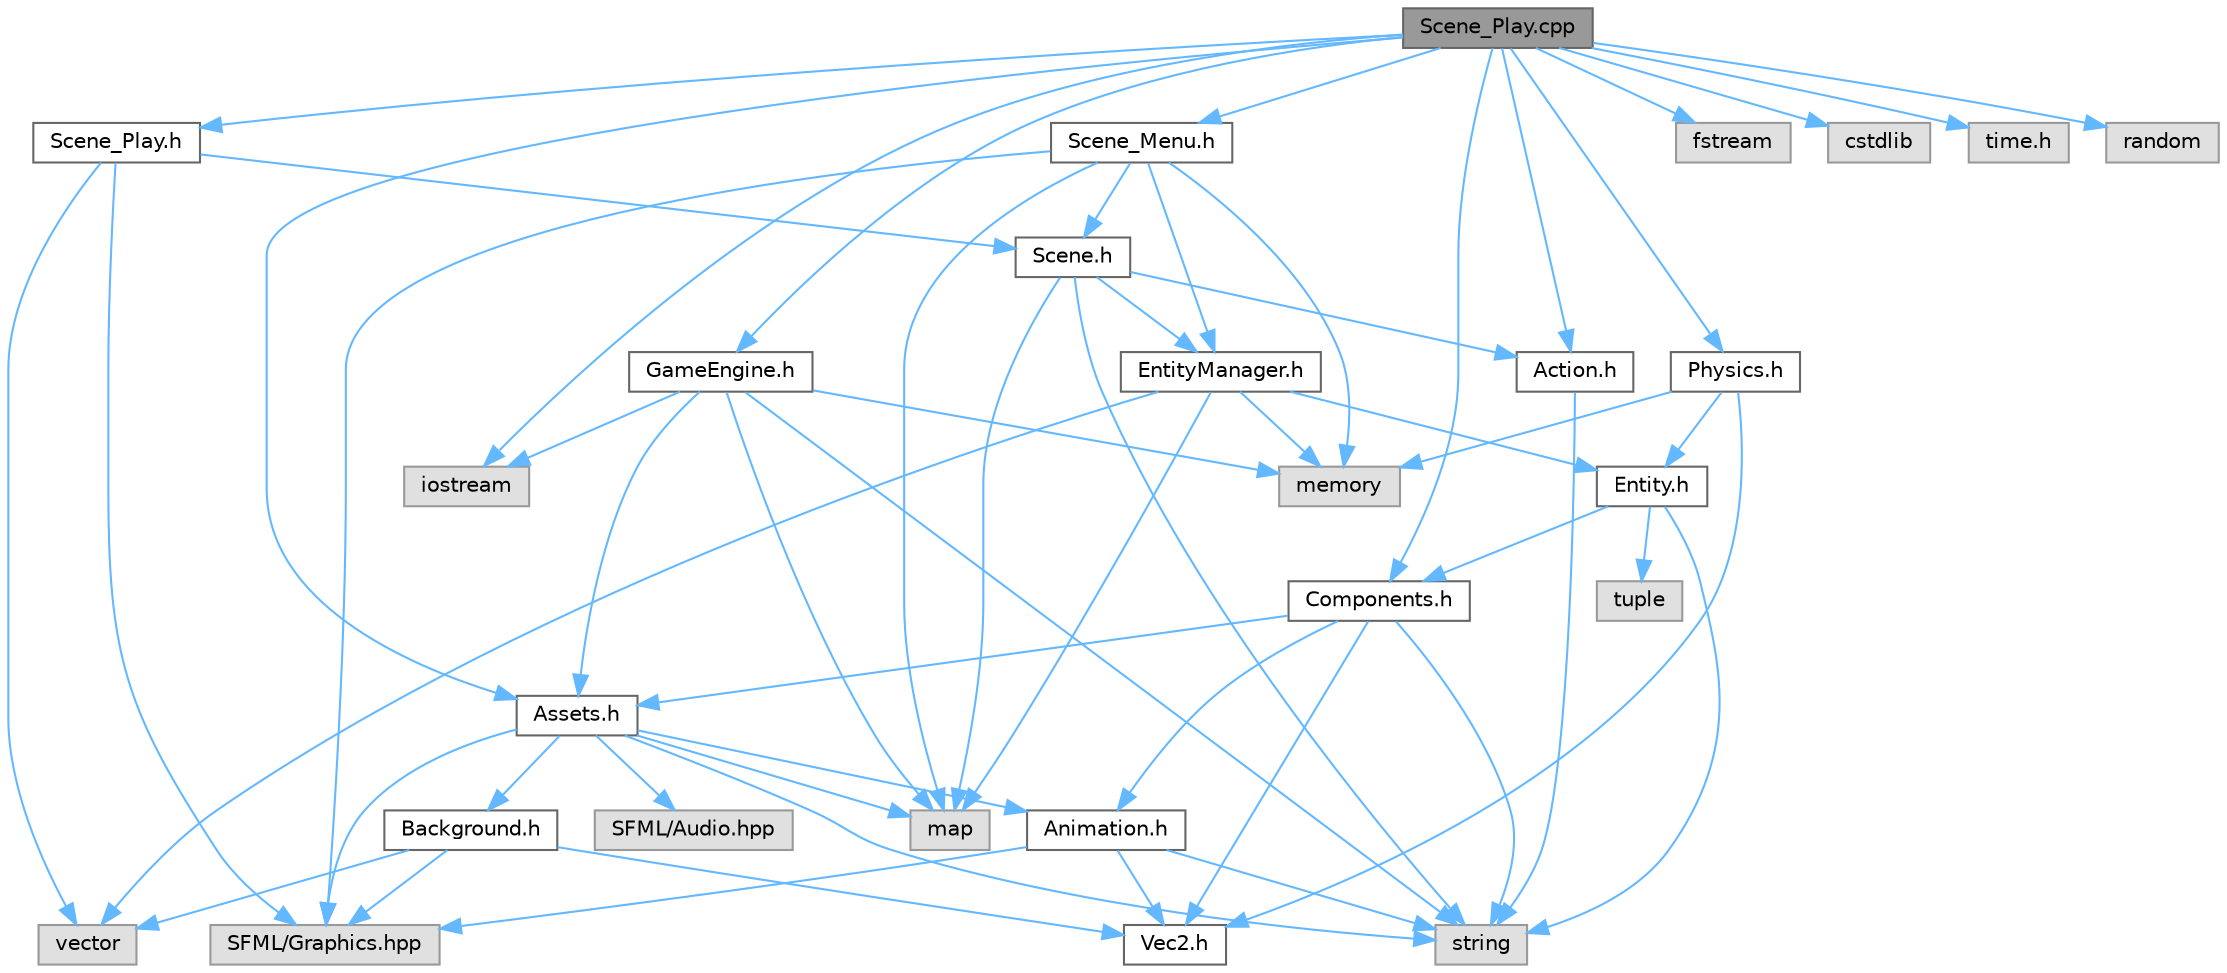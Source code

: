 digraph "Scene_Play.cpp"
{
 // LATEX_PDF_SIZE
  bgcolor="transparent";
  edge [fontname=Helvetica,fontsize=10,labelfontname=Helvetica,labelfontsize=10];
  node [fontname=Helvetica,fontsize=10,shape=box,height=0.2,width=0.4];
  Node1 [id="Node000001",label="Scene_Play.cpp",height=0.2,width=0.4,color="gray40", fillcolor="grey60", style="filled", fontcolor="black",tooltip=" "];
  Node1 -> Node2 [id="edge57_Node000001_Node000002",color="steelblue1",style="solid",tooltip=" "];
  Node2 [id="Node000002",label="Scene_Play.h",height=0.2,width=0.4,color="grey40", fillcolor="white", style="filled",URL="$_scene___play_8h.html",tooltip=" "];
  Node2 -> Node3 [id="edge58_Node000002_Node000003",color="steelblue1",style="solid",tooltip=" "];
  Node3 [id="Node000003",label="Scene.h",height=0.2,width=0.4,color="grey40", fillcolor="white", style="filled",URL="$_scene_8h.html",tooltip=" "];
  Node3 -> Node4 [id="edge59_Node000003_Node000004",color="steelblue1",style="solid",tooltip=" "];
  Node4 [id="Node000004",label="map",height=0.2,width=0.4,color="grey60", fillcolor="#E0E0E0", style="filled",tooltip=" "];
  Node3 -> Node5 [id="edge60_Node000003_Node000005",color="steelblue1",style="solid",tooltip=" "];
  Node5 [id="Node000005",label="string",height=0.2,width=0.4,color="grey60", fillcolor="#E0E0E0", style="filled",tooltip=" "];
  Node3 -> Node6 [id="edge61_Node000003_Node000006",color="steelblue1",style="solid",tooltip=" "];
  Node6 [id="Node000006",label="Action.h",height=0.2,width=0.4,color="grey40", fillcolor="white", style="filled",URL="$_action_8h.html",tooltip=" "];
  Node6 -> Node5 [id="edge62_Node000006_Node000005",color="steelblue1",style="solid",tooltip=" "];
  Node3 -> Node7 [id="edge63_Node000003_Node000007",color="steelblue1",style="solid",tooltip=" "];
  Node7 [id="Node000007",label="EntityManager.h",height=0.2,width=0.4,color="grey40", fillcolor="white", style="filled",URL="$_entity_manager_8h.html",tooltip=" "];
  Node7 -> Node8 [id="edge64_Node000007_Node000008",color="steelblue1",style="solid",tooltip=" "];
  Node8 [id="Node000008",label="vector",height=0.2,width=0.4,color="grey60", fillcolor="#E0E0E0", style="filled",tooltip=" "];
  Node7 -> Node9 [id="edge65_Node000007_Node000009",color="steelblue1",style="solid",tooltip=" "];
  Node9 [id="Node000009",label="memory",height=0.2,width=0.4,color="grey60", fillcolor="#E0E0E0", style="filled",tooltip=" "];
  Node7 -> Node4 [id="edge66_Node000007_Node000004",color="steelblue1",style="solid",tooltip=" "];
  Node7 -> Node10 [id="edge67_Node000007_Node000010",color="steelblue1",style="solid",tooltip=" "];
  Node10 [id="Node000010",label="Entity.h",height=0.2,width=0.4,color="grey40", fillcolor="white", style="filled",URL="$_entity_8h.html",tooltip=" "];
  Node10 -> Node11 [id="edge68_Node000010_Node000011",color="steelblue1",style="solid",tooltip=" "];
  Node11 [id="Node000011",label="Components.h",height=0.2,width=0.4,color="grey40", fillcolor="white", style="filled",URL="$_components_8h.html",tooltip=" "];
  Node11 -> Node12 [id="edge69_Node000011_Node000012",color="steelblue1",style="solid",tooltip=" "];
  Node12 [id="Node000012",label="Animation.h",height=0.2,width=0.4,color="grey40", fillcolor="white", style="filled",URL="$_animation_8h.html",tooltip=" "];
  Node12 -> Node13 [id="edge70_Node000012_Node000013",color="steelblue1",style="solid",tooltip=" "];
  Node13 [id="Node000013",label="SFML/Graphics.hpp",height=0.2,width=0.4,color="grey60", fillcolor="#E0E0E0", style="filled",tooltip=" "];
  Node12 -> Node14 [id="edge71_Node000012_Node000014",color="steelblue1",style="solid",tooltip=" "];
  Node14 [id="Node000014",label="Vec2.h",height=0.2,width=0.4,color="grey40", fillcolor="white", style="filled",URL="$_vec2_8h.html",tooltip=" "];
  Node12 -> Node5 [id="edge72_Node000012_Node000005",color="steelblue1",style="solid",tooltip=" "];
  Node11 -> Node15 [id="edge73_Node000011_Node000015",color="steelblue1",style="solid",tooltip=" "];
  Node15 [id="Node000015",label="Assets.h",height=0.2,width=0.4,color="grey40", fillcolor="white", style="filled",URL="$_assets_8h.html",tooltip=" "];
  Node15 -> Node4 [id="edge74_Node000015_Node000004",color="steelblue1",style="solid",tooltip=" "];
  Node15 -> Node5 [id="edge75_Node000015_Node000005",color="steelblue1",style="solid",tooltip=" "];
  Node15 -> Node13 [id="edge76_Node000015_Node000013",color="steelblue1",style="solid",tooltip=" "];
  Node15 -> Node16 [id="edge77_Node000015_Node000016",color="steelblue1",style="solid",tooltip=" "];
  Node16 [id="Node000016",label="SFML/Audio.hpp",height=0.2,width=0.4,color="grey60", fillcolor="#E0E0E0", style="filled",tooltip=" "];
  Node15 -> Node12 [id="edge78_Node000015_Node000012",color="steelblue1",style="solid",tooltip=" "];
  Node15 -> Node17 [id="edge79_Node000015_Node000017",color="steelblue1",style="solid",tooltip=" "];
  Node17 [id="Node000017",label="Background.h",height=0.2,width=0.4,color="grey40", fillcolor="white", style="filled",URL="$_background_8h.html",tooltip=" "];
  Node17 -> Node13 [id="edge80_Node000017_Node000013",color="steelblue1",style="solid",tooltip=" "];
  Node17 -> Node14 [id="edge81_Node000017_Node000014",color="steelblue1",style="solid",tooltip=" "];
  Node17 -> Node8 [id="edge82_Node000017_Node000008",color="steelblue1",style="solid",tooltip=" "];
  Node11 -> Node14 [id="edge83_Node000011_Node000014",color="steelblue1",style="solid",tooltip=" "];
  Node11 -> Node5 [id="edge84_Node000011_Node000005",color="steelblue1",style="solid",tooltip=" "];
  Node10 -> Node5 [id="edge85_Node000010_Node000005",color="steelblue1",style="solid",tooltip=" "];
  Node10 -> Node18 [id="edge86_Node000010_Node000018",color="steelblue1",style="solid",tooltip=" "];
  Node18 [id="Node000018",label="tuple",height=0.2,width=0.4,color="grey60", fillcolor="#E0E0E0", style="filled",tooltip=" "];
  Node2 -> Node8 [id="edge87_Node000002_Node000008",color="steelblue1",style="solid",tooltip=" "];
  Node2 -> Node13 [id="edge88_Node000002_Node000013",color="steelblue1",style="solid",tooltip=" "];
  Node1 -> Node19 [id="edge89_Node000001_Node000019",color="steelblue1",style="solid",tooltip=" "];
  Node19 [id="Node000019",label="Scene_Menu.h",height=0.2,width=0.4,color="grey40", fillcolor="white", style="filled",URL="$_scene___menu_8h.html",tooltip=" "];
  Node19 -> Node3 [id="edge90_Node000019_Node000003",color="steelblue1",style="solid",tooltip=" "];
  Node19 -> Node4 [id="edge91_Node000019_Node000004",color="steelblue1",style="solid",tooltip=" "];
  Node19 -> Node9 [id="edge92_Node000019_Node000009",color="steelblue1",style="solid",tooltip=" "];
  Node19 -> Node13 [id="edge93_Node000019_Node000013",color="steelblue1",style="solid",tooltip=" "];
  Node19 -> Node7 [id="edge94_Node000019_Node000007",color="steelblue1",style="solid",tooltip=" "];
  Node1 -> Node20 [id="edge95_Node000001_Node000020",color="steelblue1",style="solid",tooltip=" "];
  Node20 [id="Node000020",label="Physics.h",height=0.2,width=0.4,color="grey40", fillcolor="white", style="filled",URL="$_physics_8h.html",tooltip=" "];
  Node20 -> Node9 [id="edge96_Node000020_Node000009",color="steelblue1",style="solid",tooltip=" "];
  Node20 -> Node14 [id="edge97_Node000020_Node000014",color="steelblue1",style="solid",tooltip=" "];
  Node20 -> Node10 [id="edge98_Node000020_Node000010",color="steelblue1",style="solid",tooltip=" "];
  Node1 -> Node15 [id="edge99_Node000001_Node000015",color="steelblue1",style="solid",tooltip=" "];
  Node1 -> Node21 [id="edge100_Node000001_Node000021",color="steelblue1",style="solid",tooltip=" "];
  Node21 [id="Node000021",label="GameEngine.h",height=0.2,width=0.4,color="grey40", fillcolor="white", style="filled",URL="$_game_engine_8h.html",tooltip=" "];
  Node21 -> Node15 [id="edge101_Node000021_Node000015",color="steelblue1",style="solid",tooltip=" "];
  Node21 -> Node9 [id="edge102_Node000021_Node000009",color="steelblue1",style="solid",tooltip=" "];
  Node21 -> Node4 [id="edge103_Node000021_Node000004",color="steelblue1",style="solid",tooltip=" "];
  Node21 -> Node5 [id="edge104_Node000021_Node000005",color="steelblue1",style="solid",tooltip=" "];
  Node21 -> Node22 [id="edge105_Node000021_Node000022",color="steelblue1",style="solid",tooltip=" "];
  Node22 [id="Node000022",label="iostream",height=0.2,width=0.4,color="grey60", fillcolor="#E0E0E0", style="filled",tooltip=" "];
  Node1 -> Node11 [id="edge106_Node000001_Node000011",color="steelblue1",style="solid",tooltip=" "];
  Node1 -> Node6 [id="edge107_Node000001_Node000006",color="steelblue1",style="solid",tooltip=" "];
  Node1 -> Node23 [id="edge108_Node000001_Node000023",color="steelblue1",style="solid",tooltip=" "];
  Node23 [id="Node000023",label="fstream",height=0.2,width=0.4,color="grey60", fillcolor="#E0E0E0", style="filled",tooltip=" "];
  Node1 -> Node24 [id="edge109_Node000001_Node000024",color="steelblue1",style="solid",tooltip=" "];
  Node24 [id="Node000024",label="cstdlib",height=0.2,width=0.4,color="grey60", fillcolor="#E0E0E0", style="filled",tooltip=" "];
  Node1 -> Node25 [id="edge110_Node000001_Node000025",color="steelblue1",style="solid",tooltip=" "];
  Node25 [id="Node000025",label="time.h",height=0.2,width=0.4,color="grey60", fillcolor="#E0E0E0", style="filled",tooltip=" "];
  Node1 -> Node22 [id="edge111_Node000001_Node000022",color="steelblue1",style="solid",tooltip=" "];
  Node1 -> Node26 [id="edge112_Node000001_Node000026",color="steelblue1",style="solid",tooltip=" "];
  Node26 [id="Node000026",label="random",height=0.2,width=0.4,color="grey60", fillcolor="#E0E0E0", style="filled",tooltip=" "];
}
